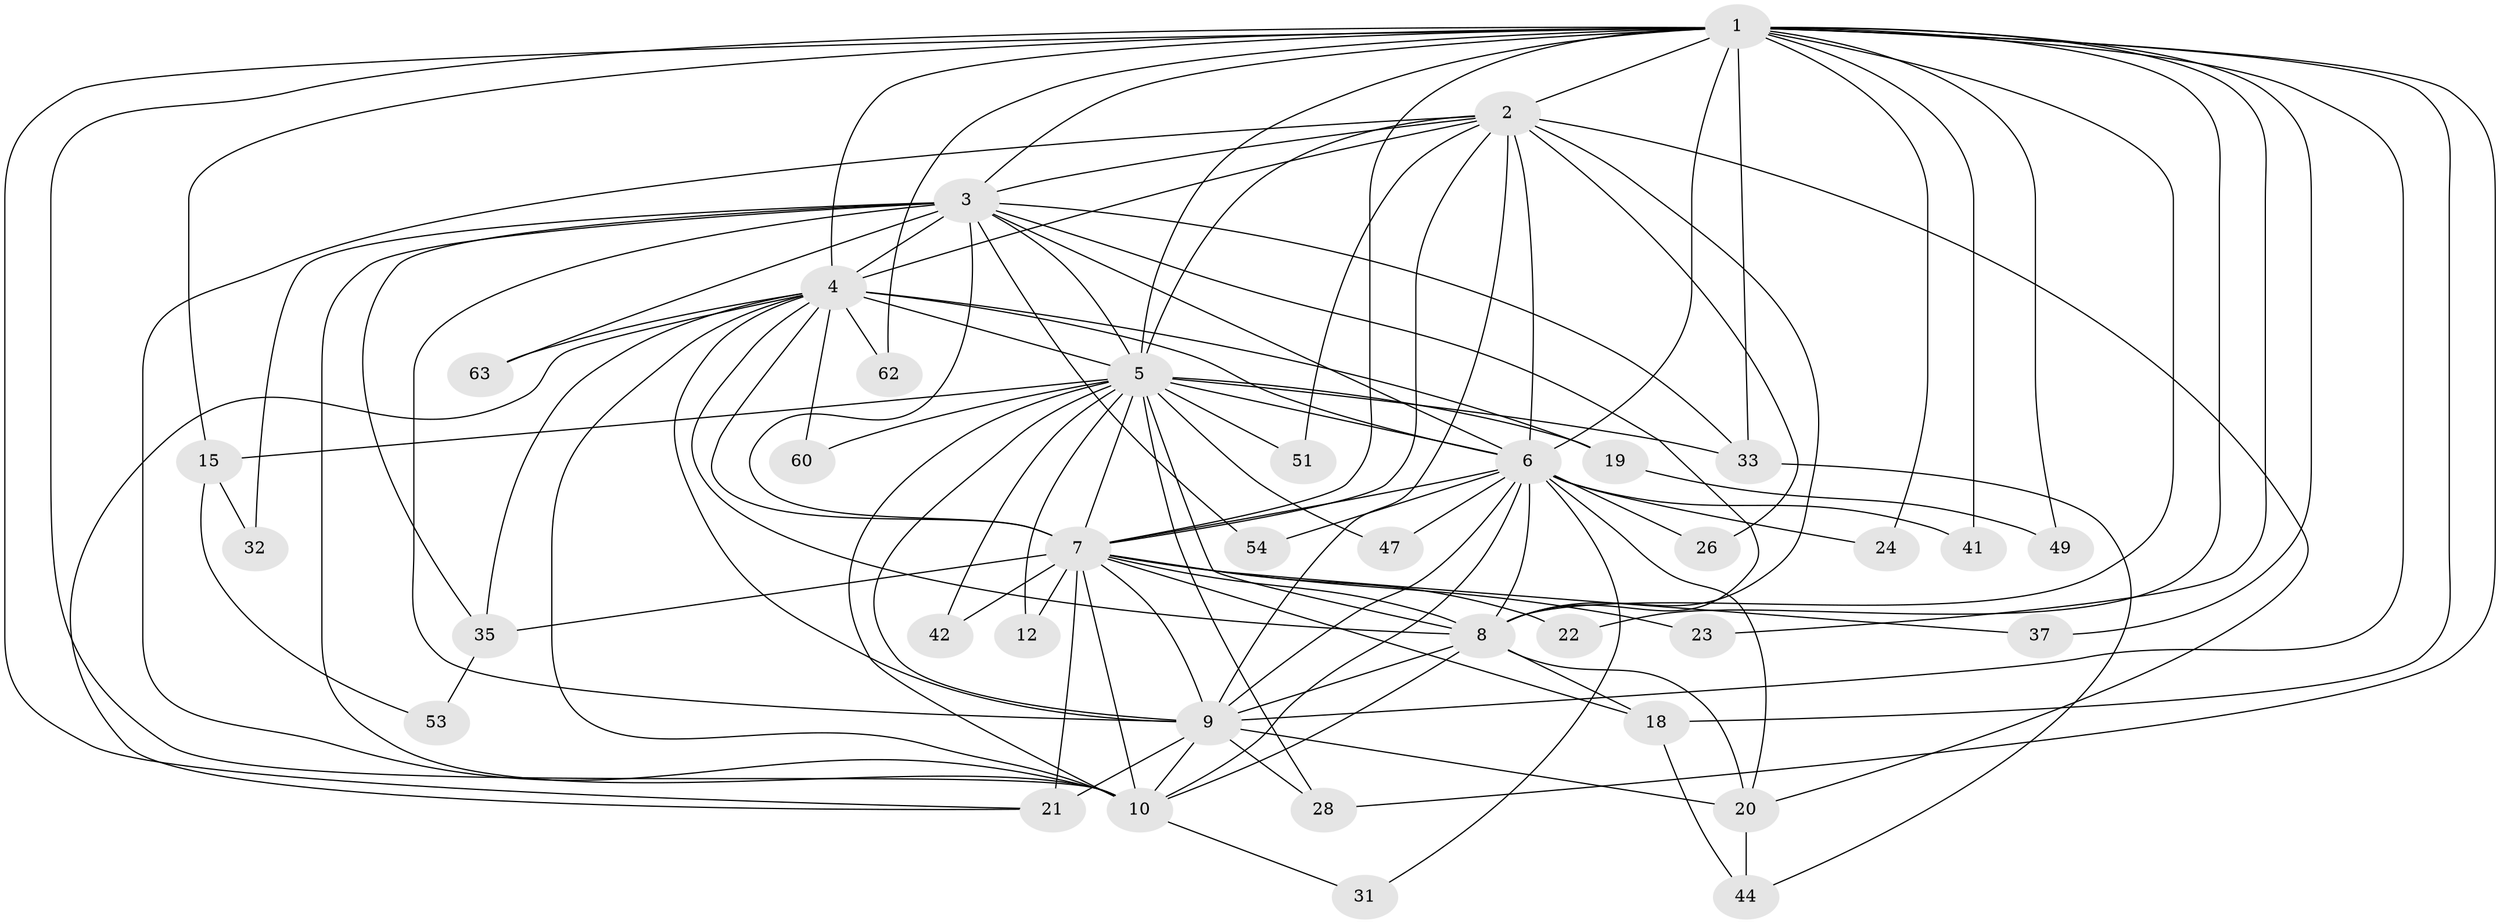// original degree distribution, {24: 0.015873015873015872, 13: 0.047619047619047616, 17: 0.047619047619047616, 21: 0.015873015873015872, 18: 0.015873015873015872, 11: 0.015873015873015872, 2: 0.5396825396825397, 3: 0.15873015873015872, 4: 0.1111111111111111, 6: 0.031746031746031744}
// Generated by graph-tools (version 1.1) at 2025/17/03/04/25 18:17:45]
// undirected, 37 vertices, 108 edges
graph export_dot {
graph [start="1"]
  node [color=gray90,style=filled];
  1;
  2;
  3 [super="+29"];
  4;
  5 [super="+17+52+13"];
  6 [super="+50"];
  7 [super="+25+14"];
  8 [super="+11"];
  9 [super="+40+34"];
  10;
  12;
  15;
  18 [super="+39"];
  19;
  20 [super="+27"];
  21 [super="+55+36"];
  22;
  23;
  24;
  26;
  28 [super="+38"];
  31;
  32;
  33 [super="+61+48+43"];
  35 [super="+46"];
  37;
  41;
  42;
  44;
  47;
  49;
  51;
  53;
  54;
  60;
  62;
  63;
  1 -- 2;
  1 -- 3;
  1 -- 4;
  1 -- 5 [weight=3];
  1 -- 6;
  1 -- 7;
  1 -- 8;
  1 -- 9;
  1 -- 10;
  1 -- 15;
  1 -- 18;
  1 -- 22;
  1 -- 23;
  1 -- 24;
  1 -- 33 [weight=2];
  1 -- 37;
  1 -- 41;
  1 -- 49;
  1 -- 62;
  1 -- 28;
  1 -- 21;
  2 -- 3;
  2 -- 4;
  2 -- 5;
  2 -- 6;
  2 -- 7;
  2 -- 8;
  2 -- 9 [weight=2];
  2 -- 10;
  2 -- 20;
  2 -- 26;
  2 -- 51;
  3 -- 4 [weight=2];
  3 -- 5;
  3 -- 6 [weight=2];
  3 -- 7;
  3 -- 8;
  3 -- 9 [weight=2];
  3 -- 10;
  3 -- 32;
  3 -- 35;
  3 -- 54;
  3 -- 63;
  3 -- 33;
  4 -- 5 [weight=2];
  4 -- 6;
  4 -- 7;
  4 -- 8;
  4 -- 9;
  4 -- 10;
  4 -- 19;
  4 -- 21;
  4 -- 60;
  4 -- 62;
  4 -- 63;
  4 -- 35;
  5 -- 6 [weight=2];
  5 -- 7;
  5 -- 8 [weight=2];
  5 -- 9;
  5 -- 10;
  5 -- 12;
  5 -- 15;
  5 -- 19;
  5 -- 28;
  5 -- 33 [weight=2];
  5 -- 51 [weight=2];
  5 -- 60;
  5 -- 42;
  5 -- 47;
  6 -- 7;
  6 -- 8;
  6 -- 9;
  6 -- 10;
  6 -- 24;
  6 -- 26;
  6 -- 31;
  6 -- 41;
  6 -- 47;
  6 -- 54;
  6 -- 20;
  7 -- 8 [weight=2];
  7 -- 9;
  7 -- 10 [weight=2];
  7 -- 12;
  7 -- 18;
  7 -- 22;
  7 -- 23;
  7 -- 42;
  7 -- 35;
  7 -- 37;
  7 -- 21 [weight=2];
  8 -- 9;
  8 -- 10;
  8 -- 20;
  8 -- 18;
  9 -- 10;
  9 -- 21;
  9 -- 28;
  9 -- 20;
  10 -- 31;
  15 -- 32;
  15 -- 53;
  18 -- 44;
  19 -- 49;
  20 -- 44;
  33 -- 44;
  35 -- 53;
}
